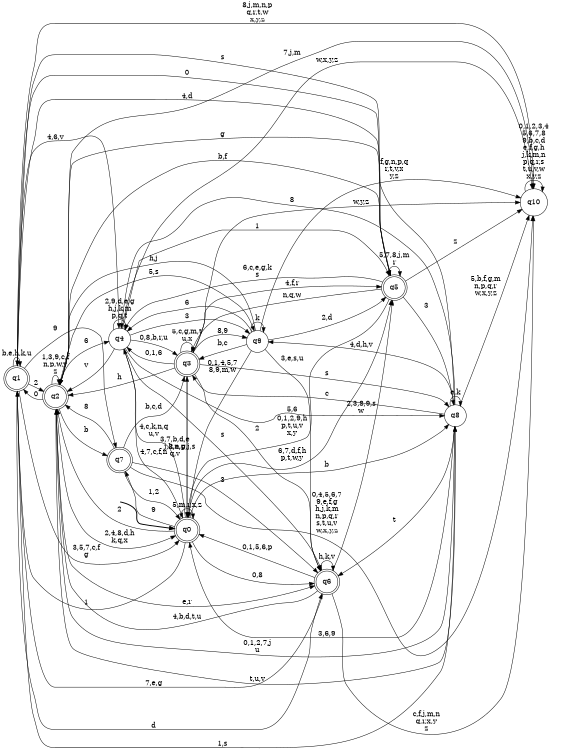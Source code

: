 digraph BlueStar {
__start0 [style = invis, shape = none, label = "", width = 0, height = 0];

rankdir=LR;
size="8,5";

s0 [style="rounded,filled", color="black", fillcolor="white" shape="doublecircle", label="q0"];
s1 [style="rounded,filled", color="black", fillcolor="white" shape="doublecircle", label="q1"];
s2 [style="rounded,filled", color="black", fillcolor="white" shape="doublecircle", label="q2"];
s3 [style="rounded,filled", color="black", fillcolor="white" shape="doublecircle", label="q3"];
s4 [style="filled", color="black", fillcolor="white" shape="circle", label="q4"];
s5 [style="rounded,filled", color="black", fillcolor="white" shape="doublecircle", label="q5"];
s6 [style="rounded,filled", color="black", fillcolor="white" shape="doublecircle", label="q6"];
s7 [style="rounded,filled", color="black", fillcolor="white" shape="doublecircle", label="q7"];
s8 [style="filled", color="black", fillcolor="white" shape="circle", label="q8"];
s9 [style="filled", color="black", fillcolor="white" shape="circle", label="q9"];
s10 [style="filled", color="black", fillcolor="white" shape="circle", label="q10"];
subgraph cluster_main { 
	graph [pad=".75", ranksep="0.15", nodesep="0.15"];
	 style=invis; 
	__start0 -> s0 [penwidth=2];
}
s0 -> s0 [label="5,m,r,x,z"];
s0 -> s1 [label="1"];
s0 -> s2 [label="2"];
s0 -> s3 [label="3,e,g,j,s"];
s0 -> s4 [label="4,c,k,n,q\nu,v"];
s0 -> s5 [label="6,7,d,f,h\np,t,w,y"];
s0 -> s6 [label="0,8"];
s0 -> s7 [label="9"];
s0 -> s8 [label="b"];
s1 -> s0 [label="3,5,7,c,f\ng"];
s1 -> s1 [label="b,e,h,k,u"];
s1 -> s2 [label="2"];
s1 -> s4 [label="4,6,v"];
s1 -> s5 [label="0"];
s1 -> s6 [label="d"];
s1 -> s7 [label="9"];
s1 -> s8 [label="1,s"];
s1 -> s10 [label="8,j,m,n,p\nq,r,t,w\nx,y,z"];
s2 -> s0 [label="2,4,8,d,h\nk,q,x"];
s2 -> s1 [label="0"];
s2 -> s2 [label="1,3,9,c,f\nn,p,w,y\nz"];
s2 -> s4 [label="6"];
s2 -> s5 [label="g"];
s2 -> s6 [label="e,r"];
s2 -> s7 [label="b"];
s2 -> s8 [label="t,u,v"];
s2 -> s9 [label="5,s"];
s2 -> s10 [label="7,j,m"];
s3 -> s0 [label="3,7,b,d,e\nj,k,n,p\nq,v"];
s3 -> s2 [label="h"];
s3 -> s3 [label="5,c,g,m,t\nu,x"];
s3 -> s4 [label="0,1,6"];
s3 -> s5 [label="4,f,r"];
s3 -> s6 [label="2"];
s3 -> s8 [label="s"];
s3 -> s9 [label="8,9"];
s3 -> s10 [label="w,y,z"];
s4 -> s0 [label="4,7,c,f,n"];
s4 -> s2 [label="v"];
s4 -> s3 [label="0,8,b,r,u"];
s4 -> s4 [label="2,9,d,e,g\nh,j,k,m\np,q,t"];
s4 -> s5 [label="1"];
s4 -> s6 [label="s"];
s4 -> s8 [label="5,6"];
s4 -> s9 [label="3"];
s4 -> s10 [label="w,x,y,z"];
s5 -> s0 [label="0,1,2,9,h\np,t,u,v\nx,y"];
s5 -> s1 [label="4,d"];
s5 -> s2 [label="b,f"];
s5 -> s3 [label="n,q,w"];
s5 -> s4 [label="6,c,e,g,k\ns"];
s5 -> s5 [label="5,7,8,j,m\nr"];
s5 -> s8 [label="3"];
s5 -> s10 [label="z"];
s6 -> s0 [label="0,1,5,6,p"];
s6 -> s1 [label="7,e,g"];
s6 -> s2 [label="4,b,d,t,u"];
s6 -> s5 [label="2,3,8,9,s\nw"];
s6 -> s6 [label="h,k,v"];
s6 -> s10 [label="c,f,j,m,n\nq,r,x,y\nz"];
s7 -> s0 [label="1,2"];
s7 -> s2 [label="8"];
s7 -> s3 [label="b,c,d"];
s7 -> s6 [label="3"];
s7 -> s10 [label="0,4,5,6,7\n9,e,f,g\nh,j,k,m\nn,p,q,r\ns,t,u,v\nw,x,y,z"];
s8 -> s0 [label="3,6,9"];
s8 -> s1 [label="s"];
s8 -> s2 [label="0,1,2,7,j\nu"];
s8 -> s3 [label="c"];
s8 -> s4 [label="8"];
s8 -> s6 [label="t"];
s8 -> s8 [label="e,k"];
s8 -> s9 [label="4,d,h,v"];
s8 -> s10 [label="5,b,f,g,m\nn,p,q,r\nw,x,y,z"];
s9 -> s0 [label="0,1,4,5,7\n8,9,m,w"];
s9 -> s2 [label="h,j"];
s9 -> s3 [label="b,c"];
s9 -> s4 [label="6"];
s9 -> s5 [label="2,d"];
s9 -> s6 [label="3,e,s,u"];
s9 -> s9 [label="k"];
s9 -> s10 [label="f,g,n,p,q\nr,t,v,x\ny,z"];
s10 -> s10 [label="0,1,2,3,4\n5,6,7,8\n9,b,c,d\ne,f,g,h\nj,k,m,n\np,q,r,s\nt,u,v,w\nx,y,z"];

}
